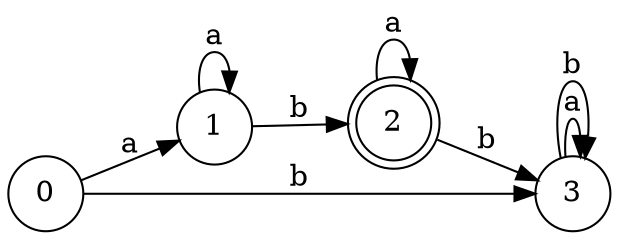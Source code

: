 digraph finite_state_machine {
	rankdir=LR;
	size="8,5";
	node [shape = doublecircle]; 2;
	node [shape = circle];
	0 -> 1 [ label = "a" ];
	0 -> 3 [ label = "b" ];
	1 -> 1 [ label = "a" ];
	1 -> 2 [ label = "b" ];
	2 -> 2 [ label = "a" ];
	2 -> 3 [ label = "b" ];
	3 -> 3 [ label = "a" ];
	3 -> 3 [ label = "b" ];
}
